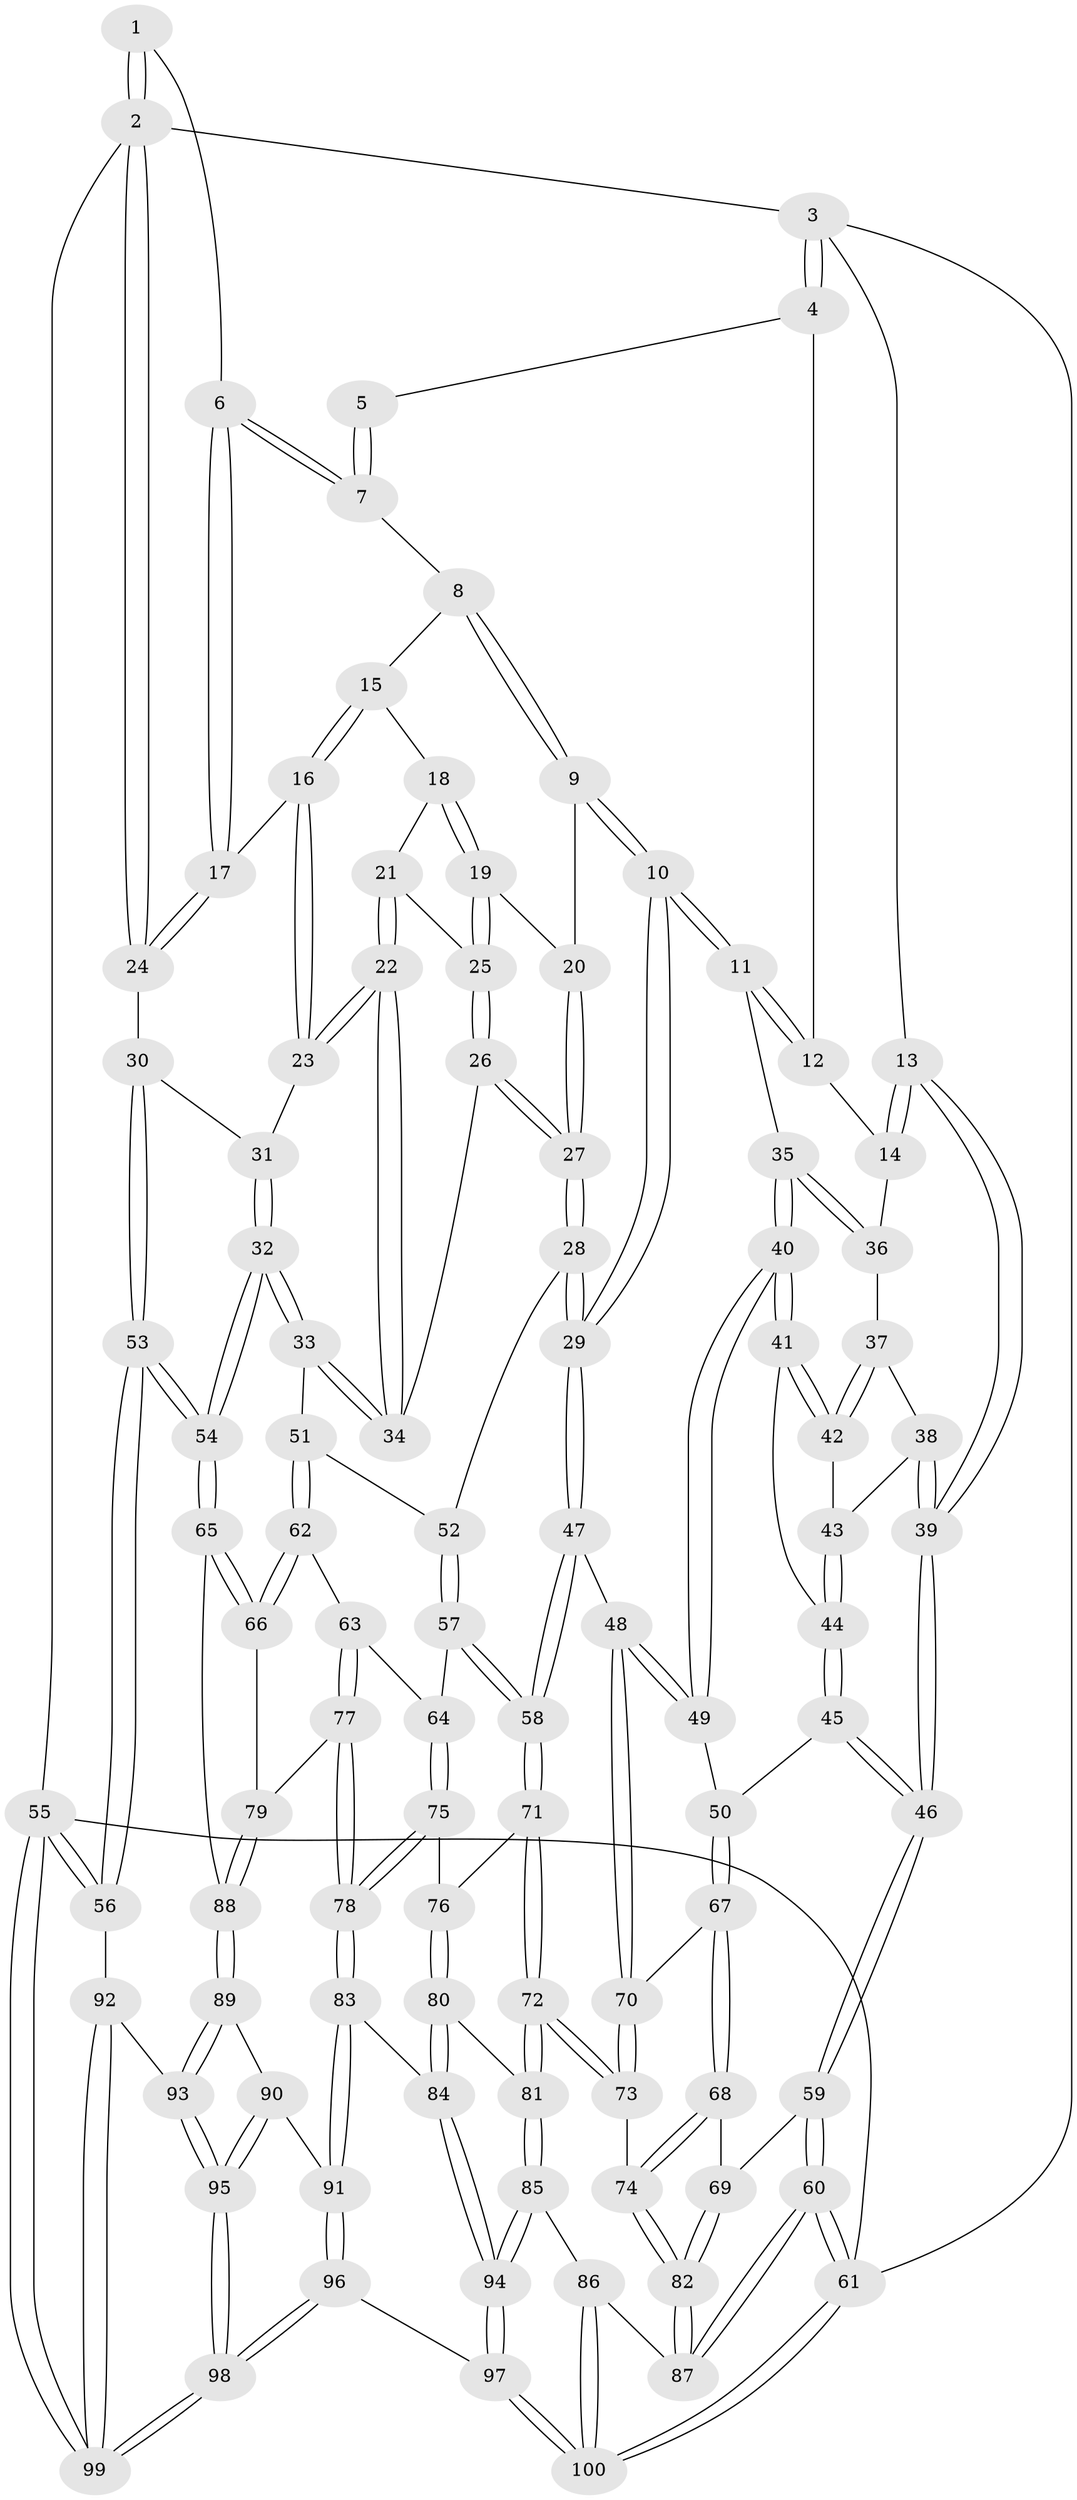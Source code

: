 // Generated by graph-tools (version 1.1) at 2025/27/03/09/25 03:27:08]
// undirected, 100 vertices, 247 edges
graph export_dot {
graph [start="1"]
  node [color=gray90,style=filled];
  1 [pos="+0.7174913514202296+0"];
  2 [pos="+1+0"];
  3 [pos="+0+0"];
  4 [pos="+0.30533027480288394+0"];
  5 [pos="+0.4051456719923733+0"];
  6 [pos="+0.7947140433660596+0.11881044697383253"];
  7 [pos="+0.4862627877208709+0.03573015784317534"];
  8 [pos="+0.4926117537330267+0.06118898111919363"];
  9 [pos="+0.4539325963398321+0.2218185901140895"];
  10 [pos="+0.3587064058907509+0.311672565262807"];
  11 [pos="+0.35861213907959644+0.31160115885147416"];
  12 [pos="+0.28296158849137515+0.09401944560573354"];
  13 [pos="+0+0"];
  14 [pos="+0.17770664999741287+0.239356126162782"];
  15 [pos="+0.5866205708977066+0.15491029141702403"];
  16 [pos="+0.7875131477760419+0.16113143447766745"];
  17 [pos="+0.8001649994852793+0.13186836372130933"];
  18 [pos="+0.5911939902908221+0.20348867986082192"];
  19 [pos="+0.5268231499042939+0.25556393738833855"];
  20 [pos="+0.5169731271150687+0.2552549435865739"];
  21 [pos="+0.6202505450613013+0.2488867250437141"];
  22 [pos="+0.7416192645584061+0.28294483787345726"];
  23 [pos="+0.7871974433136637+0.16473813806249718"];
  24 [pos="+1+0.05700671956153146"];
  25 [pos="+0.577253873904486+0.2897549058198369"];
  26 [pos="+0.5767963496520429+0.3590947994210678"];
  27 [pos="+0.5178392953985704+0.4018755989053668"];
  28 [pos="+0.513089622981573+0.40704629887125227"];
  29 [pos="+0.39252258204455+0.4370309113485908"];
  30 [pos="+1+0.13390539794954648"];
  31 [pos="+0.9054061678675481+0.26897903595894224"];
  32 [pos="+0.9073280257094019+0.4569105451415674"];
  33 [pos="+0.7456018672176996+0.35341102051441864"];
  34 [pos="+0.7435440426779715+0.34932941114888744"];
  35 [pos="+0.22006383659522527+0.2895936881709322"];
  36 [pos="+0.18870296680728252+0.27066765959467853"];
  37 [pos="+0.15580116570192726+0.29890418915508804"];
  38 [pos="+0.10220555325826251+0.3213998021441928"];
  39 [pos="+0+0.28800839222064845"];
  40 [pos="+0.1893528334803967+0.4251338725273971"];
  41 [pos="+0.16542704829687588+0.41166065874245794"];
  42 [pos="+0.1555514407064133+0.38442861538227313"];
  43 [pos="+0.11110825026414083+0.35033613181887896"];
  44 [pos="+0.10171172602523998+0.4108074335918145"];
  45 [pos="+0.010208621552443656+0.44538850727635315"];
  46 [pos="+0+0.36620203556986025"];
  47 [pos="+0.3861619866576107+0.4511968579854095"];
  48 [pos="+0.24432172242394182+0.4826886496470803"];
  49 [pos="+0.21637306129547623+0.4632530266752227"];
  50 [pos="+0.06187485074734326+0.492213724716124"];
  51 [pos="+0.6607640967535513+0.4848687610760687"];
  52 [pos="+0.5944540706386124+0.4693348102051749"];
  53 [pos="+1+0.6084028701285602"];
  54 [pos="+1+0.6071920082581352"];
  55 [pos="+1+1"];
  56 [pos="+1+0.8152690007343791"];
  57 [pos="+0.554562397291074+0.5628437613231067"];
  58 [pos="+0.4247558433230616+0.5813387794934817"];
  59 [pos="+0+0.6568551226070054"];
  60 [pos="+0+1"];
  61 [pos="+0+1"];
  62 [pos="+0.6867063237360193+0.577438154215678"];
  63 [pos="+0.6657357702631538+0.5893446304449066"];
  64 [pos="+0.6387324678242029+0.5951538780209794"];
  65 [pos="+0.9608758698123121+0.6340140652281459"];
  66 [pos="+0.800490171265618+0.6137633765974814"];
  67 [pos="+0.09057944208352434+0.5629395221552532"];
  68 [pos="+0.04244979899859927+0.6553968008386298"];
  69 [pos="+0.02633560196473703+0.6632043227073795"];
  70 [pos="+0.20188700107451787+0.5627300354045796"];
  71 [pos="+0.4239367676005157+0.5910235147484679"];
  72 [pos="+0.28418604371345624+0.7057674821870032"];
  73 [pos="+0.2212322718161673+0.6831242535082227"];
  74 [pos="+0.2031205531986983+0.6906738943812"];
  75 [pos="+0.5399316444693543+0.7022198554597059"];
  76 [pos="+0.4640472614974771+0.6485869568332424"];
  77 [pos="+0.6442539618083853+0.7337793656391242"];
  78 [pos="+0.5690209730444051+0.7588467609736007"];
  79 [pos="+0.6517231164799135+0.7346202503721477"];
  80 [pos="+0.4112162998487505+0.7979661321405276"];
  81 [pos="+0.3177589418348289+0.8054022807789675"];
  82 [pos="+0.10524753549840944+0.849141786852296"];
  83 [pos="+0.5507054766959358+0.8500846574834381"];
  84 [pos="+0.5159906967925221+0.8506240384990991"];
  85 [pos="+0.3037405426538834+0.8433185632695175"];
  86 [pos="+0.21434271369256375+0.8964757558726277"];
  87 [pos="+0.1007086493810733+0.8853662097509508"];
  88 [pos="+0.7704888677778322+0.8038216399122602"];
  89 [pos="+0.7445689124526891+0.8646937450977147"];
  90 [pos="+0.6581401899822511+0.8688125362765782"];
  91 [pos="+0.5532342582274973+0.8533568474280849"];
  92 [pos="+0.7811922924520663+0.9080676386104297"];
  93 [pos="+0.7539128255267847+0.8881578777884117"];
  94 [pos="+0.385001677371332+0.9466845111550246"];
  95 [pos="+0.6626982203005075+1"];
  96 [pos="+0.5667359267802209+1"];
  97 [pos="+0.38773146091827876+1"];
  98 [pos="+0.6117590878448681+1"];
  99 [pos="+1+1"];
  100 [pos="+0.3544756486645091+1"];
  1 -- 2;
  1 -- 2;
  1 -- 6;
  2 -- 3;
  2 -- 24;
  2 -- 24;
  2 -- 55;
  3 -- 4;
  3 -- 4;
  3 -- 13;
  3 -- 61;
  4 -- 5;
  4 -- 12;
  5 -- 7;
  5 -- 7;
  6 -- 7;
  6 -- 7;
  6 -- 17;
  6 -- 17;
  7 -- 8;
  8 -- 9;
  8 -- 9;
  8 -- 15;
  9 -- 10;
  9 -- 10;
  9 -- 20;
  10 -- 11;
  10 -- 11;
  10 -- 29;
  10 -- 29;
  11 -- 12;
  11 -- 12;
  11 -- 35;
  12 -- 14;
  13 -- 14;
  13 -- 14;
  13 -- 39;
  13 -- 39;
  14 -- 36;
  15 -- 16;
  15 -- 16;
  15 -- 18;
  16 -- 17;
  16 -- 23;
  16 -- 23;
  17 -- 24;
  17 -- 24;
  18 -- 19;
  18 -- 19;
  18 -- 21;
  19 -- 20;
  19 -- 25;
  19 -- 25;
  20 -- 27;
  20 -- 27;
  21 -- 22;
  21 -- 22;
  21 -- 25;
  22 -- 23;
  22 -- 23;
  22 -- 34;
  22 -- 34;
  23 -- 31;
  24 -- 30;
  25 -- 26;
  25 -- 26;
  26 -- 27;
  26 -- 27;
  26 -- 34;
  27 -- 28;
  27 -- 28;
  28 -- 29;
  28 -- 29;
  28 -- 52;
  29 -- 47;
  29 -- 47;
  30 -- 31;
  30 -- 53;
  30 -- 53;
  31 -- 32;
  31 -- 32;
  32 -- 33;
  32 -- 33;
  32 -- 54;
  32 -- 54;
  33 -- 34;
  33 -- 34;
  33 -- 51;
  35 -- 36;
  35 -- 36;
  35 -- 40;
  35 -- 40;
  36 -- 37;
  37 -- 38;
  37 -- 42;
  37 -- 42;
  38 -- 39;
  38 -- 39;
  38 -- 43;
  39 -- 46;
  39 -- 46;
  40 -- 41;
  40 -- 41;
  40 -- 49;
  40 -- 49;
  41 -- 42;
  41 -- 42;
  41 -- 44;
  42 -- 43;
  43 -- 44;
  43 -- 44;
  44 -- 45;
  44 -- 45;
  45 -- 46;
  45 -- 46;
  45 -- 50;
  46 -- 59;
  46 -- 59;
  47 -- 48;
  47 -- 58;
  47 -- 58;
  48 -- 49;
  48 -- 49;
  48 -- 70;
  48 -- 70;
  49 -- 50;
  50 -- 67;
  50 -- 67;
  51 -- 52;
  51 -- 62;
  51 -- 62;
  52 -- 57;
  52 -- 57;
  53 -- 54;
  53 -- 54;
  53 -- 56;
  53 -- 56;
  54 -- 65;
  54 -- 65;
  55 -- 56;
  55 -- 56;
  55 -- 99;
  55 -- 99;
  55 -- 61;
  56 -- 92;
  57 -- 58;
  57 -- 58;
  57 -- 64;
  58 -- 71;
  58 -- 71;
  59 -- 60;
  59 -- 60;
  59 -- 69;
  60 -- 61;
  60 -- 61;
  60 -- 87;
  60 -- 87;
  61 -- 100;
  61 -- 100;
  62 -- 63;
  62 -- 66;
  62 -- 66;
  63 -- 64;
  63 -- 77;
  63 -- 77;
  64 -- 75;
  64 -- 75;
  65 -- 66;
  65 -- 66;
  65 -- 88;
  66 -- 79;
  67 -- 68;
  67 -- 68;
  67 -- 70;
  68 -- 69;
  68 -- 74;
  68 -- 74;
  69 -- 82;
  69 -- 82;
  70 -- 73;
  70 -- 73;
  71 -- 72;
  71 -- 72;
  71 -- 76;
  72 -- 73;
  72 -- 73;
  72 -- 81;
  72 -- 81;
  73 -- 74;
  74 -- 82;
  74 -- 82;
  75 -- 76;
  75 -- 78;
  75 -- 78;
  76 -- 80;
  76 -- 80;
  77 -- 78;
  77 -- 78;
  77 -- 79;
  78 -- 83;
  78 -- 83;
  79 -- 88;
  79 -- 88;
  80 -- 81;
  80 -- 84;
  80 -- 84;
  81 -- 85;
  81 -- 85;
  82 -- 87;
  82 -- 87;
  83 -- 84;
  83 -- 91;
  83 -- 91;
  84 -- 94;
  84 -- 94;
  85 -- 86;
  85 -- 94;
  85 -- 94;
  86 -- 87;
  86 -- 100;
  86 -- 100;
  88 -- 89;
  88 -- 89;
  89 -- 90;
  89 -- 93;
  89 -- 93;
  90 -- 91;
  90 -- 95;
  90 -- 95;
  91 -- 96;
  91 -- 96;
  92 -- 93;
  92 -- 99;
  92 -- 99;
  93 -- 95;
  93 -- 95;
  94 -- 97;
  94 -- 97;
  95 -- 98;
  95 -- 98;
  96 -- 97;
  96 -- 98;
  96 -- 98;
  97 -- 100;
  97 -- 100;
  98 -- 99;
  98 -- 99;
}
